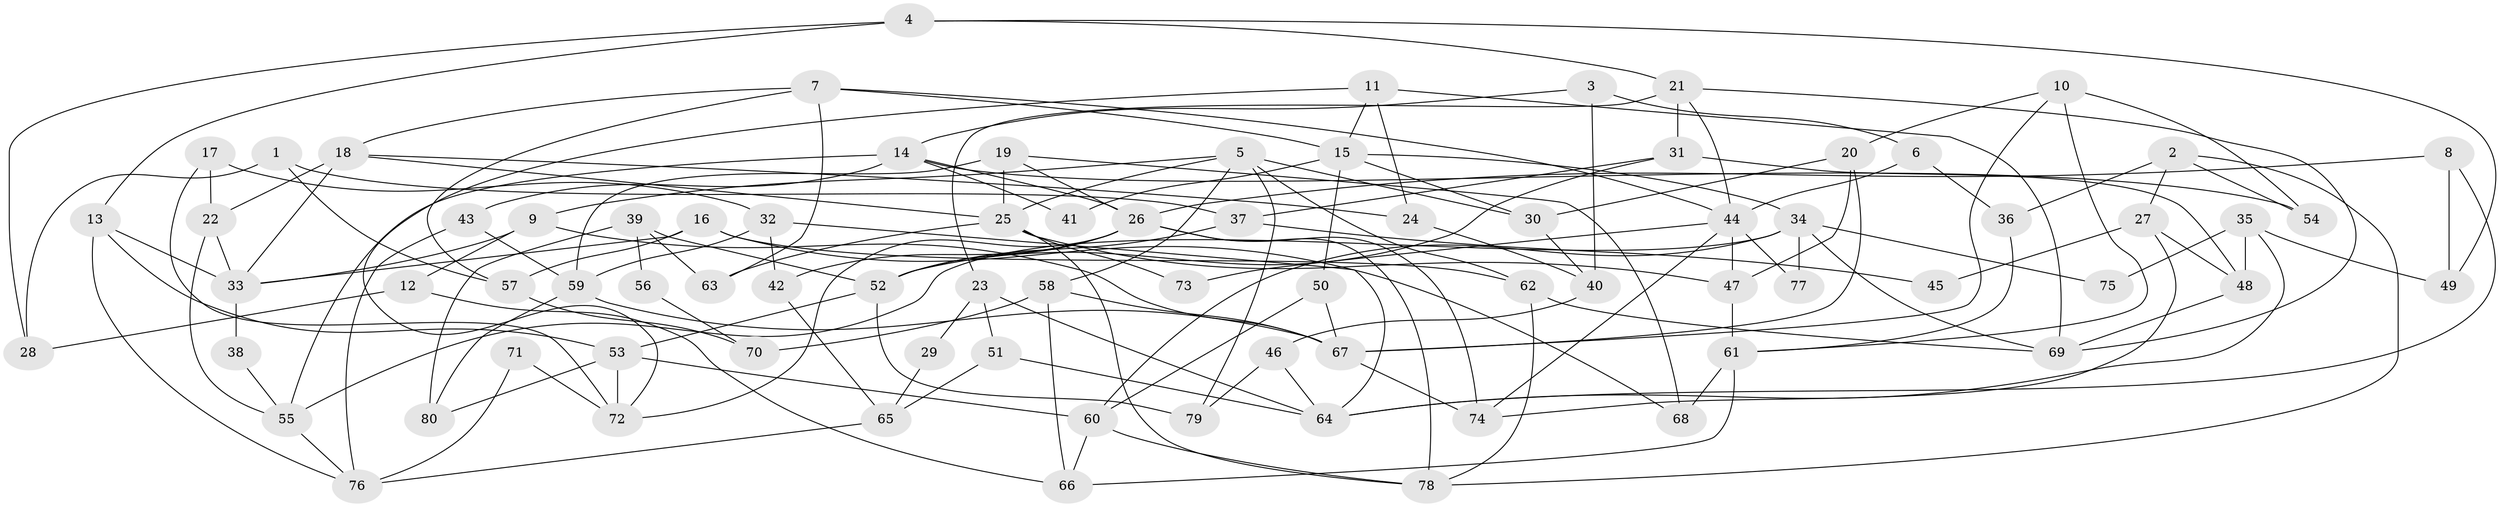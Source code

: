 // Generated by graph-tools (version 1.1) at 2025/11/02/27/25 16:11:21]
// undirected, 80 vertices, 160 edges
graph export_dot {
graph [start="1"]
  node [color=gray90,style=filled];
  1;
  2;
  3;
  4;
  5;
  6;
  7;
  8;
  9;
  10;
  11;
  12;
  13;
  14;
  15;
  16;
  17;
  18;
  19;
  20;
  21;
  22;
  23;
  24;
  25;
  26;
  27;
  28;
  29;
  30;
  31;
  32;
  33;
  34;
  35;
  36;
  37;
  38;
  39;
  40;
  41;
  42;
  43;
  44;
  45;
  46;
  47;
  48;
  49;
  50;
  51;
  52;
  53;
  54;
  55;
  56;
  57;
  58;
  59;
  60;
  61;
  62;
  63;
  64;
  65;
  66;
  67;
  68;
  69;
  70;
  71;
  72;
  73;
  74;
  75;
  76;
  77;
  78;
  79;
  80;
  1 -- 28;
  1 -- 37;
  1 -- 57;
  2 -- 54;
  2 -- 78;
  2 -- 27;
  2 -- 36;
  3 -- 40;
  3 -- 6;
  3 -- 14;
  4 -- 13;
  4 -- 21;
  4 -- 28;
  4 -- 49;
  5 -- 25;
  5 -- 30;
  5 -- 9;
  5 -- 58;
  5 -- 62;
  5 -- 79;
  6 -- 44;
  6 -- 36;
  7 -- 44;
  7 -- 18;
  7 -- 15;
  7 -- 57;
  7 -- 63;
  8 -- 64;
  8 -- 49;
  8 -- 26;
  9 -- 67;
  9 -- 12;
  9 -- 33;
  10 -- 67;
  10 -- 20;
  10 -- 54;
  10 -- 61;
  11 -- 69;
  11 -- 24;
  11 -- 15;
  11 -- 72;
  12 -- 66;
  12 -- 28;
  13 -- 53;
  13 -- 33;
  13 -- 76;
  14 -- 26;
  14 -- 41;
  14 -- 43;
  14 -- 54;
  14 -- 55;
  15 -- 30;
  15 -- 34;
  15 -- 41;
  15 -- 50;
  16 -- 57;
  16 -- 33;
  16 -- 62;
  16 -- 68;
  17 -- 72;
  17 -- 22;
  17 -- 32;
  18 -- 25;
  18 -- 22;
  18 -- 24;
  18 -- 33;
  19 -- 26;
  19 -- 25;
  19 -- 59;
  19 -- 68;
  20 -- 67;
  20 -- 47;
  20 -- 30;
  21 -- 69;
  21 -- 31;
  21 -- 23;
  21 -- 44;
  22 -- 55;
  22 -- 33;
  23 -- 51;
  23 -- 29;
  23 -- 64;
  24 -- 40;
  25 -- 63;
  25 -- 78;
  25 -- 47;
  25 -- 73;
  26 -- 74;
  26 -- 42;
  26 -- 52;
  26 -- 72;
  26 -- 78;
  27 -- 74;
  27 -- 45;
  27 -- 48;
  29 -- 65;
  30 -- 40;
  31 -- 48;
  31 -- 52;
  31 -- 37;
  32 -- 59;
  32 -- 42;
  32 -- 64;
  33 -- 38;
  34 -- 60;
  34 -- 55;
  34 -- 69;
  34 -- 75;
  34 -- 77;
  35 -- 64;
  35 -- 48;
  35 -- 49;
  35 -- 75;
  36 -- 61;
  37 -- 52;
  37 -- 45;
  38 -- 55;
  39 -- 52;
  39 -- 80;
  39 -- 56;
  39 -- 63;
  40 -- 46;
  42 -- 65;
  43 -- 76;
  43 -- 59;
  44 -- 47;
  44 -- 73;
  44 -- 74;
  44 -- 77;
  46 -- 79;
  46 -- 64;
  47 -- 61;
  48 -- 69;
  50 -- 67;
  50 -- 60;
  51 -- 65;
  51 -- 64;
  52 -- 53;
  52 -- 79;
  53 -- 72;
  53 -- 60;
  53 -- 80;
  55 -- 76;
  56 -- 70;
  57 -- 70;
  58 -- 66;
  58 -- 67;
  58 -- 70;
  59 -- 67;
  59 -- 80;
  60 -- 78;
  60 -- 66;
  61 -- 68;
  61 -- 66;
  62 -- 69;
  62 -- 78;
  65 -- 76;
  67 -- 74;
  71 -- 76;
  71 -- 72;
}
